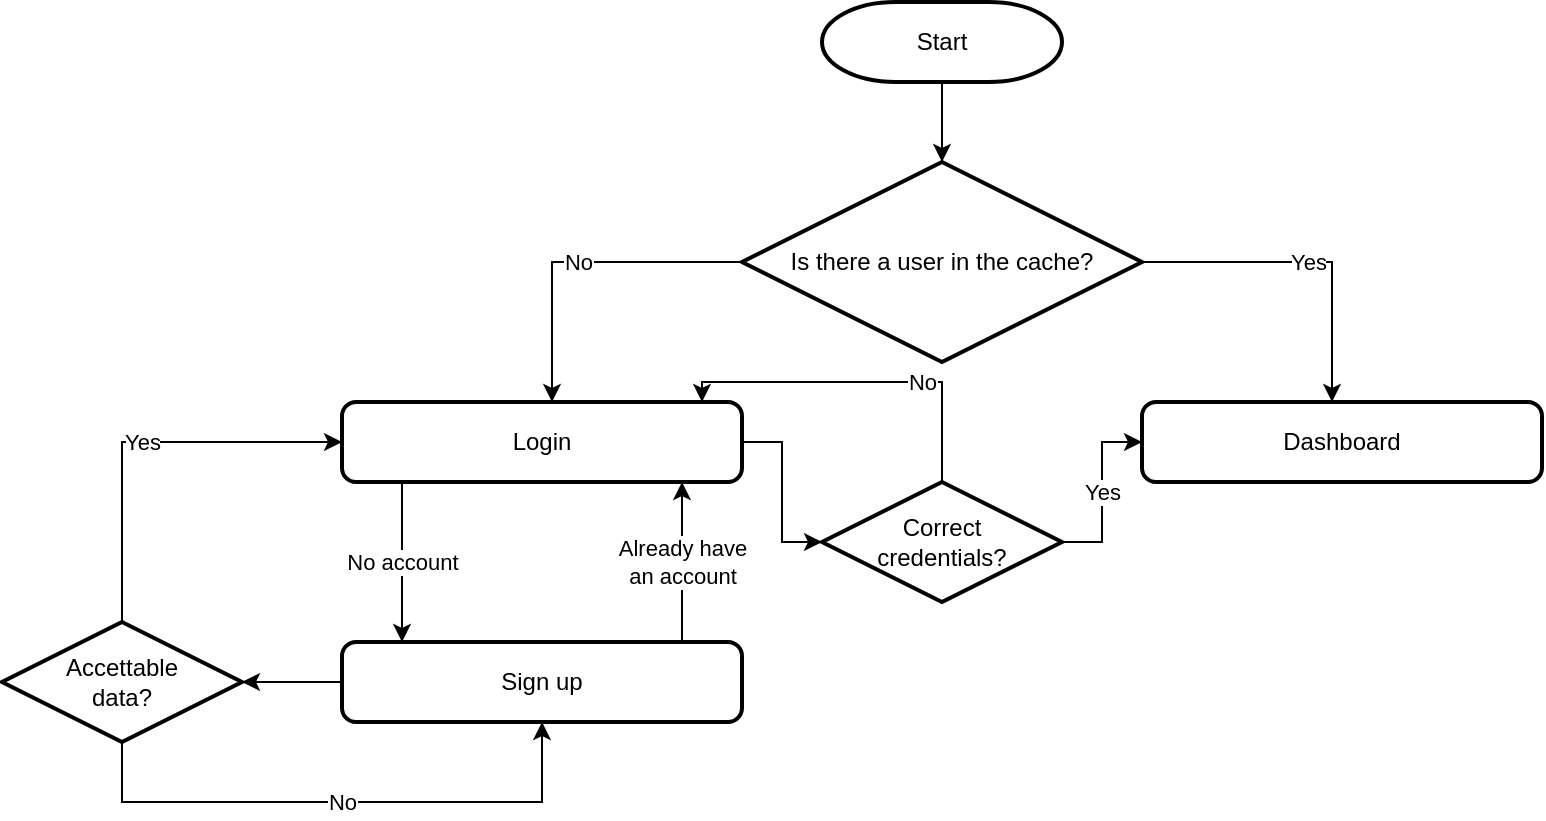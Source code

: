 <mxfile version="22.1.5" type="device" pages="2">
  <diagram name="Entry_point" id="c0hLZXdn9E_coPLfsac1">
    <mxGraphModel dx="904" dy="546" grid="1" gridSize="10" guides="1" tooltips="1" connect="1" arrows="1" fold="1" page="1" pageScale="1" pageWidth="1654" pageHeight="1169" math="0" shadow="0">
      <root>
        <mxCell id="0" />
        <mxCell id="1" parent="0" />
        <mxCell id="lFE6wIospnwltuepOsA1-13" value="" style="edgeStyle=orthogonalEdgeStyle;rounded=0;orthogonalLoop=1;jettySize=auto;html=1;" edge="1" parent="1" source="lFE6wIospnwltuepOsA1-1" target="lFE6wIospnwltuepOsA1-3">
          <mxGeometry relative="1" as="geometry" />
        </mxCell>
        <mxCell id="lFE6wIospnwltuepOsA1-1" value="Start" style="strokeWidth=2;html=1;shape=mxgraph.flowchart.terminator;whiteSpace=wrap;" vertex="1" parent="1">
          <mxGeometry x="520" y="160" width="120" height="40" as="geometry" />
        </mxCell>
        <mxCell id="lFE6wIospnwltuepOsA1-10" value="No account" style="edgeStyle=orthogonalEdgeStyle;rounded=0;orthogonalLoop=1;jettySize=auto;html=1;" edge="1" parent="1" source="lFE6wIospnwltuepOsA1-2" target="lFE6wIospnwltuepOsA1-9">
          <mxGeometry relative="1" as="geometry">
            <Array as="points">
              <mxPoint x="310" y="460" />
              <mxPoint x="310" y="460" />
            </Array>
          </mxGeometry>
        </mxCell>
        <mxCell id="myGewdImtbe0IOwLtQ24-9" style="edgeStyle=orthogonalEdgeStyle;rounded=0;orthogonalLoop=1;jettySize=auto;html=1;" edge="1" parent="1" source="lFE6wIospnwltuepOsA1-2" target="myGewdImtbe0IOwLtQ24-8">
          <mxGeometry relative="1" as="geometry" />
        </mxCell>
        <mxCell id="lFE6wIospnwltuepOsA1-2" value="Login" style="rounded=1;whiteSpace=wrap;html=1;absoluteArcSize=1;arcSize=14;strokeWidth=2;" vertex="1" parent="1">
          <mxGeometry x="280" y="360" width="200" height="40" as="geometry" />
        </mxCell>
        <mxCell id="lFE6wIospnwltuepOsA1-6" value="No" style="edgeStyle=orthogonalEdgeStyle;rounded=0;orthogonalLoop=1;jettySize=auto;html=1;" edge="1" parent="1" source="lFE6wIospnwltuepOsA1-3" target="lFE6wIospnwltuepOsA1-2">
          <mxGeometry relative="1" as="geometry">
            <Array as="points">
              <mxPoint x="385" y="290" />
            </Array>
          </mxGeometry>
        </mxCell>
        <mxCell id="lFE6wIospnwltuepOsA1-7" value="Yes" style="edgeStyle=orthogonalEdgeStyle;rounded=0;orthogonalLoop=1;jettySize=auto;html=1;" edge="1" parent="1" source="lFE6wIospnwltuepOsA1-3" target="lFE6wIospnwltuepOsA1-5">
          <mxGeometry relative="1" as="geometry">
            <Array as="points">
              <mxPoint x="775" y="290" />
            </Array>
          </mxGeometry>
        </mxCell>
        <mxCell id="lFE6wIospnwltuepOsA1-3" value="Is there a user in the cache?" style="strokeWidth=2;html=1;shape=mxgraph.flowchart.decision;whiteSpace=wrap;" vertex="1" parent="1">
          <mxGeometry x="480" y="240" width="200" height="100" as="geometry" />
        </mxCell>
        <mxCell id="lFE6wIospnwltuepOsA1-5" value="Dashboard" style="rounded=1;whiteSpace=wrap;html=1;absoluteArcSize=1;arcSize=14;strokeWidth=2;" vertex="1" parent="1">
          <mxGeometry x="680" y="360" width="200" height="40" as="geometry" />
        </mxCell>
        <mxCell id="lFE6wIospnwltuepOsA1-12" value="Already have&lt;br&gt;an account" style="edgeStyle=orthogonalEdgeStyle;rounded=0;orthogonalLoop=1;jettySize=auto;html=1;" edge="1" parent="1" source="lFE6wIospnwltuepOsA1-9" target="lFE6wIospnwltuepOsA1-2">
          <mxGeometry relative="1" as="geometry">
            <Array as="points">
              <mxPoint x="450" y="460" />
              <mxPoint x="450" y="460" />
            </Array>
          </mxGeometry>
        </mxCell>
        <mxCell id="myGewdImtbe0IOwLtQ24-5" value="" style="edgeStyle=orthogonalEdgeStyle;rounded=0;orthogonalLoop=1;jettySize=auto;html=1;" edge="1" parent="1" source="lFE6wIospnwltuepOsA1-9" target="myGewdImtbe0IOwLtQ24-1">
          <mxGeometry relative="1" as="geometry" />
        </mxCell>
        <mxCell id="lFE6wIospnwltuepOsA1-9" value="Sign up" style="rounded=1;whiteSpace=wrap;html=1;absoluteArcSize=1;arcSize=14;strokeWidth=2;" vertex="1" parent="1">
          <mxGeometry x="280" y="480" width="200" height="40" as="geometry" />
        </mxCell>
        <mxCell id="myGewdImtbe0IOwLtQ24-6" value="Yes" style="edgeStyle=orthogonalEdgeStyle;rounded=0;orthogonalLoop=1;jettySize=auto;html=1;exitX=0.5;exitY=0;exitDx=0;exitDy=0;exitPerimeter=0;entryX=0;entryY=0.5;entryDx=0;entryDy=0;" edge="1" parent="1" source="myGewdImtbe0IOwLtQ24-1" target="lFE6wIospnwltuepOsA1-2">
          <mxGeometry relative="1" as="geometry" />
        </mxCell>
        <mxCell id="myGewdImtbe0IOwLtQ24-7" value="No" style="edgeStyle=orthogonalEdgeStyle;rounded=0;orthogonalLoop=1;jettySize=auto;html=1;" edge="1" parent="1" source="myGewdImtbe0IOwLtQ24-1" target="lFE6wIospnwltuepOsA1-9">
          <mxGeometry relative="1" as="geometry">
            <Array as="points">
              <mxPoint x="170" y="560" />
              <mxPoint x="380" y="560" />
            </Array>
          </mxGeometry>
        </mxCell>
        <mxCell id="myGewdImtbe0IOwLtQ24-1" value="Accettable&lt;br&gt;data?" style="strokeWidth=2;html=1;shape=mxgraph.flowchart.decision;whiteSpace=wrap;" vertex="1" parent="1">
          <mxGeometry x="110" y="470" width="120" height="60" as="geometry" />
        </mxCell>
        <mxCell id="myGewdImtbe0IOwLtQ24-10" value="Yes" style="edgeStyle=orthogonalEdgeStyle;rounded=0;orthogonalLoop=1;jettySize=auto;html=1;" edge="1" parent="1" source="myGewdImtbe0IOwLtQ24-8" target="lFE6wIospnwltuepOsA1-5">
          <mxGeometry relative="1" as="geometry" />
        </mxCell>
        <mxCell id="myGewdImtbe0IOwLtQ24-14" value="No" style="edgeStyle=elbowEdgeStyle;rounded=0;orthogonalLoop=1;jettySize=auto;html=1;exitX=0.5;exitY=1;exitDx=0;exitDy=0;exitPerimeter=0;" edge="1" parent="1" source="myGewdImtbe0IOwLtQ24-8" target="lFE6wIospnwltuepOsA1-2">
          <mxGeometry relative="1" as="geometry">
            <Array as="points">
              <mxPoint x="460" y="350" />
            </Array>
          </mxGeometry>
        </mxCell>
        <mxCell id="myGewdImtbe0IOwLtQ24-8" value="Correct&lt;br&gt;credentials?" style="strokeWidth=2;html=1;shape=mxgraph.flowchart.decision;whiteSpace=wrap;" vertex="1" parent="1">
          <mxGeometry x="520" y="400" width="120" height="60" as="geometry" />
        </mxCell>
      </root>
    </mxGraphModel>
  </diagram>
  <diagram id="c6XEku_GDDdshb9-RIqv" name="EDU">
    <mxGraphModel dx="207" dy="125" grid="1" gridSize="10" guides="1" tooltips="1" connect="1" arrows="1" fold="1" page="1" pageScale="1" pageWidth="1654" pageHeight="1169" math="0" shadow="0">
      <root>
        <mxCell id="0" />
        <mxCell id="1" parent="0" />
        <mxCell id="_Xb9ILPCKW9PJ4Opiecp-2" value="Tournament name" style="edgeStyle=orthogonalEdgeStyle;rounded=0;orthogonalLoop=1;jettySize=auto;html=1;" edge="1" parent="1" source="3kDpuubRiTTmUzGeucn9-1" target="_Xb9ILPCKW9PJ4Opiecp-1">
          <mxGeometry x="0.333" relative="1" as="geometry">
            <Array as="points">
              <mxPoint x="660" y="340" />
            </Array>
            <mxPoint as="offset" />
          </mxGeometry>
        </mxCell>
        <mxCell id="3kDpuubRiTTmUzGeucn9-1" value="Dashboard" style="rounded=1;whiteSpace=wrap;html=1;absoluteArcSize=1;arcSize=14;strokeWidth=2;" vertex="1" parent="1">
          <mxGeometry x="560" y="240" width="200" height="40" as="geometry" />
        </mxCell>
        <mxCell id="_Xb9ILPCKW9PJ4Opiecp-4" value="Battle name" style="edgeStyle=orthogonalEdgeStyle;rounded=0;orthogonalLoop=1;jettySize=auto;html=1;" edge="1" parent="1" source="_Xb9ILPCKW9PJ4Opiecp-1" target="_Xb9ILPCKW9PJ4Opiecp-3">
          <mxGeometry x="0.25" relative="1" as="geometry">
            <Array as="points">
              <mxPoint x="900" y="420" />
            </Array>
            <mxPoint as="offset" />
          </mxGeometry>
        </mxCell>
        <mxCell id="_Xb9ILPCKW9PJ4Opiecp-25" value="Close tournament" style="edgeStyle=orthogonalEdgeStyle;rounded=0;orthogonalLoop=1;jettySize=auto;html=1;" edge="1" parent="1" source="_Xb9ILPCKW9PJ4Opiecp-1" target="_Xb9ILPCKW9PJ4Opiecp-24">
          <mxGeometry relative="1" as="geometry" />
        </mxCell>
        <mxCell id="_Xb9ILPCKW9PJ4Opiecp-32" value="Show entire ranking" style="edgeStyle=orthogonalEdgeStyle;rounded=0;orthogonalLoop=1;jettySize=auto;html=1;" edge="1" parent="1" source="_Xb9ILPCKW9PJ4Opiecp-1" target="_Xb9ILPCKW9PJ4Opiecp-31">
          <mxGeometry x="0.792" relative="1" as="geometry">
            <Array as="points">
              <mxPoint x="900" y="1070" />
            </Array>
            <mxPoint as="offset" />
          </mxGeometry>
        </mxCell>
        <mxCell id="_Xb9ILPCKW9PJ4Opiecp-39" value="Create new&lt;br&gt;battle" style="edgeStyle=orthogonalEdgeStyle;rounded=0;orthogonalLoop=1;jettySize=auto;html=1;" edge="1" parent="1" source="_Xb9ILPCKW9PJ4Opiecp-1" target="_Xb9ILPCKW9PJ4Opiecp-38">
          <mxGeometry x="0.781" relative="1" as="geometry">
            <Array as="points">
              <mxPoint x="900" y="900" />
            </Array>
            <mxPoint as="offset" />
          </mxGeometry>
        </mxCell>
        <mxCell id="69EWBOJnUGRtJQ2O3pgG-9" value="Prompt a EDU name&lt;br&gt;in the bar" style="edgeStyle=orthogonalEdgeStyle;rounded=0;orthogonalLoop=1;jettySize=auto;html=1;" edge="1" parent="1" source="_Xb9ILPCKW9PJ4Opiecp-1" target="69EWBOJnUGRtJQ2O3pgG-8">
          <mxGeometry x="0.816" relative="1" as="geometry">
            <Array as="points">
              <mxPoint x="900" y="980" />
            </Array>
            <mxPoint as="offset" />
          </mxGeometry>
        </mxCell>
        <mxCell id="_Xb9ILPCKW9PJ4Opiecp-1" value="Tournament View" style="rounded=1;whiteSpace=wrap;html=1;absoluteArcSize=1;arcSize=14;strokeWidth=2;" vertex="1" parent="1">
          <mxGeometry x="800" y="320" width="200" height="40" as="geometry" />
        </mxCell>
        <mxCell id="_Xb9ILPCKW9PJ4Opiecp-6" value="Correct the battle" style="edgeStyle=orthogonalEdgeStyle;rounded=0;orthogonalLoop=1;jettySize=auto;html=1;" edge="1" parent="1" source="_Xb9ILPCKW9PJ4Opiecp-3" target="_Xb9ILPCKW9PJ4Opiecp-5">
          <mxGeometry x="0.333" relative="1" as="geometry">
            <Array as="points">
              <mxPoint x="1140" y="500" />
            </Array>
            <mxPoint as="offset" />
          </mxGeometry>
        </mxCell>
        <mxCell id="_Xb9ILPCKW9PJ4Opiecp-9" value="Show entire ranking" style="edgeStyle=elbowEdgeStyle;rounded=0;orthogonalLoop=1;jettySize=auto;html=1;" edge="1" parent="1" source="_Xb9ILPCKW9PJ4Opiecp-3" target="_Xb9ILPCKW9PJ4Opiecp-8">
          <mxGeometry x="0.493" relative="1" as="geometry">
            <Array as="points">
              <mxPoint x="1140" y="500" />
            </Array>
            <mxPoint as="offset" />
          </mxGeometry>
        </mxCell>
        <mxCell id="_Xb9ILPCKW9PJ4Opiecp-30" value="Show GH&lt;br&gt;repository" style="edgeStyle=orthogonalEdgeStyle;rounded=0;orthogonalLoop=1;jettySize=auto;html=1;" edge="1" parent="1" source="_Xb9ILPCKW9PJ4Opiecp-3" target="_Xb9ILPCKW9PJ4Opiecp-29">
          <mxGeometry x="0.6" relative="1" as="geometry">
            <Array as="points">
              <mxPoint x="1140" y="700" />
            </Array>
            <mxPoint as="offset" />
          </mxGeometry>
        </mxCell>
        <mxCell id="_Xb9ILPCKW9PJ4Opiecp-3" value="Battle View" style="rounded=1;whiteSpace=wrap;html=1;absoluteArcSize=1;arcSize=14;strokeWidth=2;" vertex="1" parent="1">
          <mxGeometry x="1040" y="400" width="200" height="40" as="geometry" />
        </mxCell>
        <mxCell id="_Xb9ILPCKW9PJ4Opiecp-11" value="Edit score&lt;br&gt;Evaluate code" style="edgeStyle=orthogonalEdgeStyle;rounded=0;orthogonalLoop=1;jettySize=auto;html=1;" edge="1" parent="1" source="_Xb9ILPCKW9PJ4Opiecp-5" target="_Xb9ILPCKW9PJ4Opiecp-10">
          <mxGeometry relative="1" as="geometry" />
        </mxCell>
        <mxCell id="_Xb9ILPCKW9PJ4Opiecp-15" value="Confirm all grades" style="edgeStyle=orthogonalEdgeStyle;rounded=0;orthogonalLoop=1;jettySize=auto;html=1;" edge="1" parent="1" source="_Xb9ILPCKW9PJ4Opiecp-5" target="_Xb9ILPCKW9PJ4Opiecp-14">
          <mxGeometry relative="1" as="geometry" />
        </mxCell>
        <mxCell id="_Xb9ILPCKW9PJ4Opiecp-5" value="Manual Evaluation" style="rounded=1;whiteSpace=wrap;html=1;absoluteArcSize=1;arcSize=14;strokeWidth=2;" vertex="1" parent="1">
          <mxGeometry x="1280" y="480" width="200" height="40" as="geometry" />
        </mxCell>
        <mxCell id="_Xb9ILPCKW9PJ4Opiecp-8" value="Full ranking visible" style="shape=tape;whiteSpace=wrap;html=1;strokeWidth=2;size=0.19" vertex="1" parent="1">
          <mxGeometry x="1280" y="590" width="200" height="48" as="geometry" />
        </mxCell>
        <mxCell id="_Xb9ILPCKW9PJ4Opiecp-13" value="Insert score &amp;amp; confirm" style="edgeStyle=orthogonalEdgeStyle;rounded=0;orthogonalLoop=1;jettySize=auto;html=1;" edge="1" parent="1" source="_Xb9ILPCKW9PJ4Opiecp-10" target="_Xb9ILPCKW9PJ4Opiecp-5">
          <mxGeometry relative="1" as="geometry">
            <Array as="points">
              <mxPoint x="1700" y="560" />
              <mxPoint x="1380" y="560" />
            </Array>
          </mxGeometry>
        </mxCell>
        <mxCell id="_Xb9ILPCKW9PJ4Opiecp-10" value="Code to evaluate" style="rounded=1;whiteSpace=wrap;html=1;absoluteArcSize=1;arcSize=14;strokeWidth=2;" vertex="1" parent="1">
          <mxGeometry x="1600" y="480" width="200" height="40" as="geometry" />
        </mxCell>
        <mxCell id="_Xb9ILPCKW9PJ4Opiecp-18" value="No" style="edgeStyle=orthogonalEdgeStyle;rounded=0;orthogonalLoop=1;jettySize=auto;html=1;" edge="1" parent="1" source="_Xb9ILPCKW9PJ4Opiecp-14" target="_Xb9ILPCKW9PJ4Opiecp-5">
          <mxGeometry relative="1" as="geometry">
            <Array as="points">
              <mxPoint x="1460" y="420" />
            </Array>
          </mxGeometry>
        </mxCell>
        <mxCell id="_Xb9ILPCKW9PJ4Opiecp-19" value="Yes" style="edgeStyle=orthogonalEdgeStyle;rounded=0;orthogonalLoop=1;jettySize=auto;html=1;" edge="1" parent="1" source="_Xb9ILPCKW9PJ4Opiecp-14" target="_Xb9ILPCKW9PJ4Opiecp-3">
          <mxGeometry relative="1" as="geometry" />
        </mxCell>
        <mxCell id="_Xb9ILPCKW9PJ4Opiecp-14" value="Confirm?" style="strokeWidth=2;html=1;shape=mxgraph.flowchart.decision;whiteSpace=wrap;" vertex="1" parent="1">
          <mxGeometry x="1330" y="400" width="100" height="40" as="geometry" />
        </mxCell>
        <mxCell id="_Xb9ILPCKW9PJ4Opiecp-26" value="No" style="edgeStyle=orthogonalEdgeStyle;rounded=0;orthogonalLoop=1;jettySize=auto;html=1;" edge="1" parent="1" source="_Xb9ILPCKW9PJ4Opiecp-24" target="_Xb9ILPCKW9PJ4Opiecp-1">
          <mxGeometry relative="1" as="geometry">
            <Array as="points">
              <mxPoint x="980" y="260" />
            </Array>
          </mxGeometry>
        </mxCell>
        <mxCell id="_Xb9ILPCKW9PJ4Opiecp-27" value="Yes" style="edgeStyle=orthogonalEdgeStyle;rounded=0;orthogonalLoop=1;jettySize=auto;html=1;" edge="1" parent="1" source="_Xb9ILPCKW9PJ4Opiecp-24" target="3kDpuubRiTTmUzGeucn9-1">
          <mxGeometry relative="1" as="geometry" />
        </mxCell>
        <mxCell id="_Xb9ILPCKW9PJ4Opiecp-24" value="Confirm?" style="strokeWidth=2;html=1;shape=mxgraph.flowchart.decision;whiteSpace=wrap;" vertex="1" parent="1">
          <mxGeometry x="850" y="240" width="100" height="40" as="geometry" />
        </mxCell>
        <mxCell id="_Xb9ILPCKW9PJ4Opiecp-29" value="GitHub" style="rounded=0;whiteSpace=wrap;html=1;absoluteArcSize=1;arcSize=14;strokeWidth=2;dashed=1;dashPattern=1 4;" vertex="1" parent="1">
          <mxGeometry x="1280" y="680" width="200" height="40" as="geometry" />
        </mxCell>
        <mxCell id="_Xb9ILPCKW9PJ4Opiecp-31" value="Full ranking visible" style="shape=tape;whiteSpace=wrap;html=1;strokeWidth=2;size=0.19" vertex="1" parent="1">
          <mxGeometry x="1040" y="1040" width="200" height="48" as="geometry" />
        </mxCell>
        <mxCell id="69EWBOJnUGRtJQ2O3pgG-2" style="edgeStyle=orthogonalEdgeStyle;rounded=0;orthogonalLoop=1;jettySize=auto;html=1;" edge="1" parent="1" source="_Xb9ILPCKW9PJ4Opiecp-38" target="69EWBOJnUGRtJQ2O3pgG-1">
          <mxGeometry relative="1" as="geometry" />
        </mxCell>
        <mxCell id="_Xb9ILPCKW9PJ4Opiecp-38" value="Form new_battle" style="rounded=1;whiteSpace=wrap;html=1;absoluteArcSize=1;arcSize=14;strokeWidth=2;" vertex="1" parent="1">
          <mxGeometry x="1040" y="880" width="200" height="40" as="geometry" />
        </mxCell>
        <mxCell id="69EWBOJnUGRtJQ2O3pgG-3" value="No" style="edgeStyle=orthogonalEdgeStyle;rounded=0;orthogonalLoop=1;jettySize=auto;html=1;" edge="1" parent="1" source="69EWBOJnUGRtJQ2O3pgG-1" target="_Xb9ILPCKW9PJ4Opiecp-38">
          <mxGeometry relative="1" as="geometry">
            <Array as="points">
              <mxPoint x="1220" y="810" />
            </Array>
          </mxGeometry>
        </mxCell>
        <mxCell id="69EWBOJnUGRtJQ2O3pgG-4" value="Yes" style="edgeStyle=orthogonalEdgeStyle;rounded=0;orthogonalLoop=1;jettySize=auto;html=1;" edge="1" parent="1" source="69EWBOJnUGRtJQ2O3pgG-1" target="_Xb9ILPCKW9PJ4Opiecp-3">
          <mxGeometry relative="1" as="geometry">
            <Array as="points">
              <mxPoint x="1060" y="810" />
            </Array>
          </mxGeometry>
        </mxCell>
        <mxCell id="69EWBOJnUGRtJQ2O3pgG-1" value="Accettable&lt;br&gt;data?" style="strokeWidth=2;html=1;shape=mxgraph.flowchart.decision;whiteSpace=wrap;" vertex="1" parent="1">
          <mxGeometry x="1080" y="780" width="120" height="60" as="geometry" />
        </mxCell>
        <mxCell id="69EWBOJnUGRtJQ2O3pgG-11" value="" style="edgeStyle=orthogonalEdgeStyle;rounded=0;orthogonalLoop=1;jettySize=auto;html=1;" edge="1" parent="1" source="69EWBOJnUGRtJQ2O3pgG-8" target="69EWBOJnUGRtJQ2O3pgG-10">
          <mxGeometry relative="1" as="geometry" />
        </mxCell>
        <mxCell id="69EWBOJnUGRtJQ2O3pgG-8" value="Select other EDU" style="rounded=1;whiteSpace=wrap;html=1;absoluteArcSize=1;arcSize=14;strokeWidth=2;" vertex="1" parent="1">
          <mxGeometry x="1040" y="960" width="200" height="40" as="geometry" />
        </mxCell>
        <mxCell id="69EWBOJnUGRtJQ2O3pgG-12" value="Yes&lt;br&gt;No" style="edgeStyle=orthogonalEdgeStyle;rounded=0;orthogonalLoop=1;jettySize=auto;html=1;" edge="1" parent="1" source="69EWBOJnUGRtJQ2O3pgG-10" target="_Xb9ILPCKW9PJ4Opiecp-3">
          <mxGeometry relative="1" as="geometry">
            <Array as="points">
              <mxPoint x="1370" y="760" />
              <mxPoint x="1100" y="760" />
            </Array>
          </mxGeometry>
        </mxCell>
        <mxCell id="69EWBOJnUGRtJQ2O3pgG-10" value="Confirm?" style="strokeWidth=2;html=1;shape=mxgraph.flowchart.decision;whiteSpace=wrap;" vertex="1" parent="1">
          <mxGeometry x="1320" y="960" width="100" height="40" as="geometry" />
        </mxCell>
      </root>
    </mxGraphModel>
  </diagram>
</mxfile>
